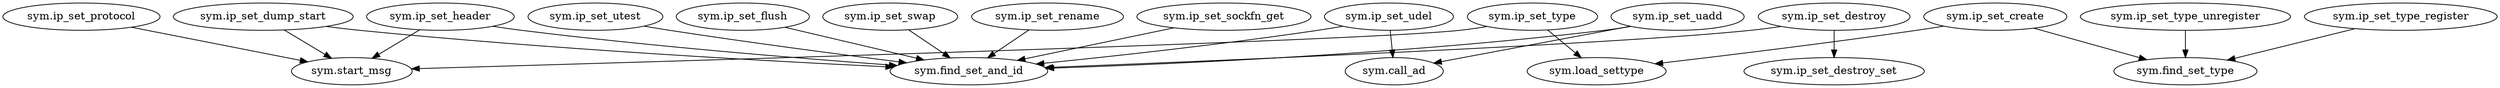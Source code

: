 digraph code {
  "0x08000324" [label="sym.ip_set_protocol"];
  "0x08000324" -> "0x080002a0";
  "0x080002a0" [label="sym.start_msg"];
  "0x080003f8" [label="sym.ip_set_header"];
  "0x080003f8" -> "0x08000150";
  "0x08000150" [label="sym.find_set_and_id"];
  "0x080003f8" -> "0x080002a0";
  "0x080002a0" [label="sym.start_msg"];
  "0x0800078c" [label="sym.ip_set_utest"];
  "0x0800078c" -> "0x08000150";
  "0x08000150" [label="sym.find_set_and_id"];
  "0x08000b70" [label="sym.ip_set_udel"];
  "0x08000b70" -> "0x080009a4";
  "0x080009a4" [label="sym.call_ad"];
  "0x08000b70" -> "0x08000150";
  "0x08000150" [label="sym.find_set_and_id"];
  "0x08000e14" [label="sym.ip_set_uadd"];
  "0x08000e14" -> "0x080009a4";
  "0x080009a4" [label="sym.call_ad"];
  "0x08000e14" -> "0x08000150";
  "0x08000150" [label="sym.find_set_and_id"];
  "0x080010b0" [label="sym.ip_set_flush"];
  "0x080010b0" -> "0x08000150";
  "0x08000150" [label="sym.find_set_and_id"];
  "0x08001b1c" [label="sym.ip_set_dump_start"];
  "0x08001b1c" -> "0x08000150";
  "0x08000150" [label="sym.find_set_and_id"];
  "0x08001b1c" -> "0x080002a0";
  "0x080002a0" [label="sym.start_msg"];
  "0x08002040" [label="sym.ip_set_swap"];
  "0x08002040" -> "0x08000150";
  "0x08000150" [label="sym.find_set_and_id"];
  "0x08002220" [label="sym.ip_set_rename"];
  "0x08002220" -> "0x08000150";
  "0x08000150" [label="sym.find_set_and_id"];
  "0x080023d0" [label="sym.ip_set_destroy"];
  "0x080023d0" -> "0x080023a4";
  "0x080023a4" [label="sym.ip_set_destroy_set"];
  "0x080023d0" -> "0x08000150";
  "0x08000150" [label="sym.find_set_and_id"];
  "0x080025f0" [label="sym.ip_set_sockfn_get"];
  "0x080025f0" -> "0x08000150";
  "0x08000150" [label="sym.find_set_and_id"];
  "0x08002f80" [label="sym.ip_set_type"];
  "0x08002f80" -> "0x08000250";
  "0x08000250" [label="sym.load_settype"];
  "0x08002f80" -> "0x080002a0";
  "0x080002a0" [label="sym.start_msg"];
  "0x08003220" [label="sym.ip_set_create"];
  "0x08003220" -> "0x080001cc";
  "0x080001cc" [label="sym.find_set_type"];
  "0x08003220" -> "0x08000250";
  "0x08000250" [label="sym.load_settype"];
  "0x08002e74" [label="sym.ip_set_type_register"];
  "0x08002e74" -> "0x080001cc";
  "0x080001cc" [label="sym.find_set_type"];
  "0x08002dd0" [label="sym.ip_set_type_unregister"];
  "0x08002dd0" -> "0x080001cc";
  "0x080001cc" [label="sym.find_set_type"];
}